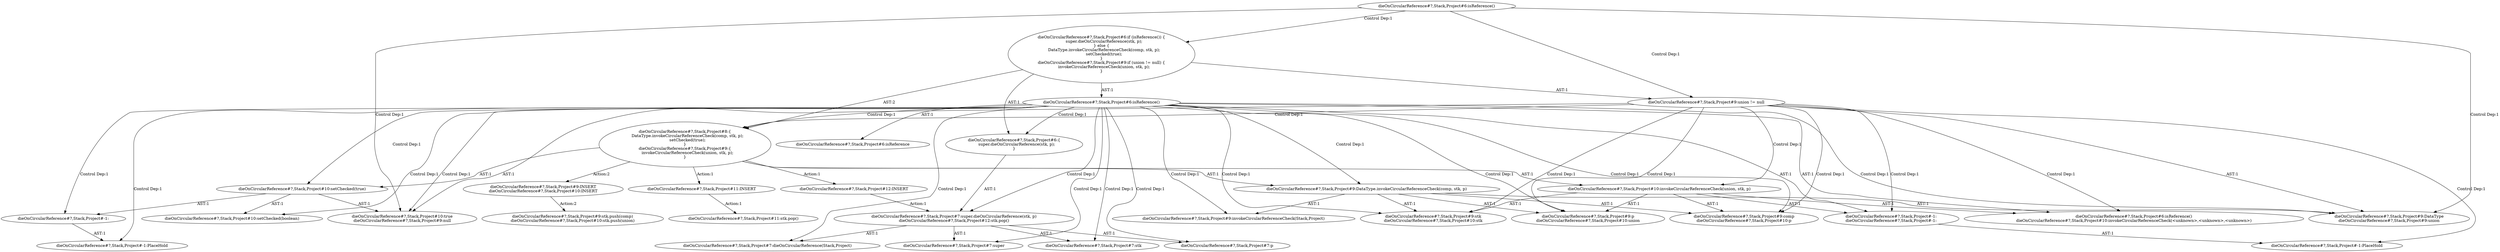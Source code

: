digraph "Pattern" {
0 [label="dieOnCircularReference#?,Stack,Project#9:INSERT
dieOnCircularReference#?,Stack,Project#10:INSERT" shape=ellipse]
1 [label="dieOnCircularReference#?,Stack,Project#8:\{
    DataType.invokeCircularReferenceCheck(comp, stk, p);
    setChecked(true);
\}
dieOnCircularReference#?,Stack,Project#9:\{
    invokeCircularReferenceCheck(union, stk, p);
\}" shape=ellipse]
2 [label="dieOnCircularReference#?,Stack,Project#6:isReference()" shape=ellipse]
3 [label="dieOnCircularReference#?,Stack,Project#6:if (isReference()) \{
    super.dieOnCircularReference(stk, p);
\} else \{
    DataType.invokeCircularReferenceCheck(comp, stk, p);
    setChecked(true);
\}
dieOnCircularReference#?,Stack,Project#9:if (union != null) \{
    invokeCircularReferenceCheck(union, stk, p);
\}" shape=ellipse]
4 [label="dieOnCircularReference#?,Stack,Project#6:isReference" shape=ellipse]
5 [label="dieOnCircularReference#?,Stack,Project#-1:
dieOnCircularReference#?,Stack,Project#-1:" shape=ellipse]
6 [label="dieOnCircularReference#?,Stack,Project#6:isReference()
dieOnCircularReference#?,Stack,Project#10:invokeCircularReferenceCheck(<unknown>,<unknown>,<unknown>)" shape=ellipse]
7 [label="dieOnCircularReference#?,Stack,Project#6:\{
    super.dieOnCircularReference(stk, p);
\}" shape=ellipse]
8 [label="dieOnCircularReference#?,Stack,Project#7:super.dieOnCircularReference(stk, p)
dieOnCircularReference#?,Stack,Project#12:stk.pop()" shape=ellipse]
9 [label="dieOnCircularReference#?,Stack,Project#7:dieOnCircularReference(Stack,Project)" shape=ellipse]
10 [label="dieOnCircularReference#?,Stack,Project#7:super" shape=ellipse]
11 [label="dieOnCircularReference#?,Stack,Project#7:stk" shape=ellipse]
12 [label="dieOnCircularReference#?,Stack,Project#7:p" shape=ellipse]
13 [label="dieOnCircularReference#?,Stack,Project#9:DataType.invokeCircularReferenceCheck(comp, stk, p)" shape=ellipse]
14 [label="dieOnCircularReference#?,Stack,Project#9:invokeCircularReferenceCheck(Stack,Project)" shape=ellipse]
15 [label="dieOnCircularReference#?,Stack,Project#9:DataType
dieOnCircularReference#?,Stack,Project#9:union" shape=ellipse]
16 [label="dieOnCircularReference#?,Stack,Project#9:comp
dieOnCircularReference#?,Stack,Project#10:p" shape=ellipse]
17 [label="dieOnCircularReference#?,Stack,Project#9:stk
dieOnCircularReference#?,Stack,Project#10:stk" shape=ellipse]
18 [label="dieOnCircularReference#?,Stack,Project#9:p
dieOnCircularReference#?,Stack,Project#10:union" shape=ellipse]
19 [label="dieOnCircularReference#?,Stack,Project#10:setChecked(true)" shape=ellipse]
20 [label="dieOnCircularReference#?,Stack,Project#10:setChecked(boolean)" shape=ellipse]
21 [label="dieOnCircularReference#?,Stack,Project#-1:" shape=ellipse]
22 [label="dieOnCircularReference#?,Stack,Project#-1:PlaceHold" shape=ellipse]
23 [label="dieOnCircularReference#?,Stack,Project#10:true
dieOnCircularReference#?,Stack,Project#9:null" shape=ellipse]
24 [label="dieOnCircularReference#?,Stack,Project#11:INSERT" shape=ellipse]
25 [label="dieOnCircularReference#?,Stack,Project#11:stk.pop()" shape=ellipse]
26 [label="dieOnCircularReference#?,Stack,Project#9:stk.push(comp)
dieOnCircularReference#?,Stack,Project#10:stk.push(union)" shape=ellipse]
27 [label="dieOnCircularReference#?,Stack,Project#6:isReference()" shape=ellipse]
28 [label="dieOnCircularReference#?,Stack,Project#-1:PlaceHold" shape=ellipse]
29 [label="dieOnCircularReference#?,Stack,Project#12:INSERT" shape=ellipse]
30 [label="dieOnCircularReference#?,Stack,Project#10:invokeCircularReferenceCheck(union, stk, p)" shape=ellipse]
31 [label="dieOnCircularReference#?,Stack,Project#9:union != null" shape=ellipse]
0 -> 26 [label="Action:2"];
1 -> 0 [label="Action:2"];
1 -> 13 [label="AST:1"];
1 -> 19 [label="AST:1"];
1 -> 24 [label="Action:1"];
1 -> 29 [label="Action:1"];
1 -> 30 [label="AST:1"];
2 -> 1 [label="Control Dep:1"];
2 -> 4 [label="AST:1"];
2 -> 5 [label="AST:1"];
2 -> 6 [label="AST:1"];
2 -> 7 [label="Control Dep:1"];
2 -> 8 [label="Control Dep:1"];
2 -> 9 [label="Control Dep:1"];
2 -> 10 [label="Control Dep:1"];
2 -> 11 [label="Control Dep:1"];
2 -> 12 [label="Control Dep:1"];
2 -> 13 [label="Control Dep:1"];
2 -> 14 [label="Control Dep:1"];
2 -> 15 [label="Control Dep:1"];
2 -> 16 [label="Control Dep:1"];
2 -> 17 [label="Control Dep:1"];
2 -> 18 [label="Control Dep:1"];
2 -> 19 [label="Control Dep:1"];
2 -> 20 [label="Control Dep:1"];
2 -> 21 [label="Control Dep:1"];
2 -> 22 [label="Control Dep:1"];
2 -> 23 [label="Control Dep:1"];
3 -> 1 [label="AST:2"];
3 -> 2 [label="AST:1"];
3 -> 7 [label="AST:1"];
3 -> 31 [label="AST:1"];
5 -> 28 [label="AST:1"];
7 -> 8 [label="AST:1"];
8 -> 10 [label="AST:1"];
8 -> 9 [label="AST:1"];
8 -> 11 [label="AST:1"];
8 -> 12 [label="AST:1"];
13 -> 15 [label="AST:1"];
13 -> 14 [label="AST:1"];
13 -> 16 [label="AST:1"];
13 -> 17 [label="AST:1"];
13 -> 18 [label="AST:1"];
19 -> 21 [label="AST:1"];
19 -> 20 [label="AST:1"];
19 -> 23 [label="AST:1"];
21 -> 22 [label="AST:1"];
24 -> 25 [label="Action:1"];
27 -> 3 [label="Control Dep:1"];
27 -> 31 [label="Control Dep:1"];
27 -> 15 [label="Control Dep:1"];
27 -> 23 [label="Control Dep:1"];
29 -> 8 [label="Action:1"];
30 -> 5 [label="AST:1"];
30 -> 6 [label="AST:1"];
30 -> 18 [label="AST:1"];
30 -> 17 [label="AST:1"];
30 -> 16 [label="AST:1"];
31 -> 28 [label="Control Dep:1"];
31 -> 30 [label="Control Dep:1"];
31 -> 15 [label="AST:1"];
31 -> 23 [label="AST:1"];
31 -> 1 [label="Control Dep:1"];
31 -> 6 [label="Control Dep:1"];
31 -> 5 [label="Control Dep:1"];
31 -> 18 [label="Control Dep:1"];
31 -> 17 [label="Control Dep:1"];
31 -> 16 [label="Control Dep:1"];
}